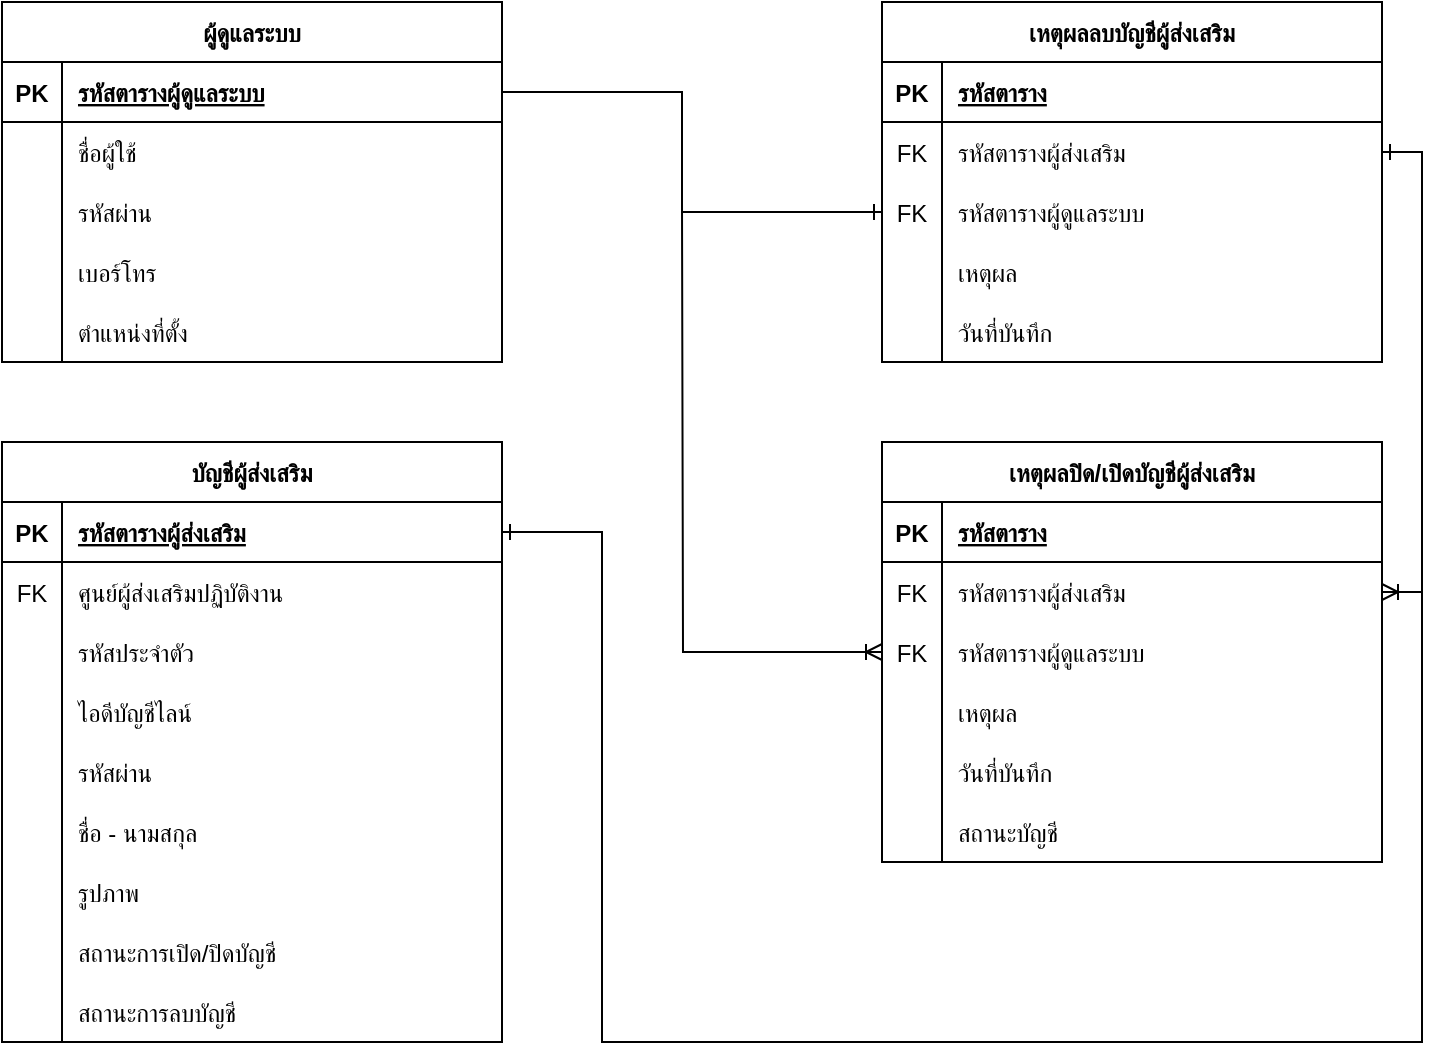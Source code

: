 <mxfile version="22.0.4" type="google">
  <diagram name="หน้า-1" id="vJ8w_br-LeDc2w25tBK_">
    <mxGraphModel grid="1" page="1" gridSize="10" guides="1" tooltips="1" connect="1" arrows="1" fold="1" pageScale="1" pageWidth="827" pageHeight="1169" math="0" shadow="0">
      <root>
        <mxCell id="0" />
        <mxCell id="1" parent="0" />
        <mxCell id="0-snoBJCBme-GuLHDkB3-1" value="ผู้ดูแลระบบ" style="shape=table;startSize=30;container=1;collapsible=1;childLayout=tableLayout;fixedRows=1;rowLines=0;fontStyle=1;align=center;resizeLast=1;" vertex="1" parent="1">
          <mxGeometry x="20" y="-480" width="250" height="180" as="geometry" />
        </mxCell>
        <mxCell id="0-snoBJCBme-GuLHDkB3-2" value="" style="shape=partialRectangle;collapsible=0;dropTarget=0;pointerEvents=0;fillColor=none;points=[[0,0.5],[1,0.5]];portConstraint=eastwest;top=0;left=0;right=0;bottom=1;" vertex="1" parent="0-snoBJCBme-GuLHDkB3-1">
          <mxGeometry y="30" width="250" height="30" as="geometry" />
        </mxCell>
        <mxCell id="0-snoBJCBme-GuLHDkB3-3" value="PK" style="shape=partialRectangle;overflow=hidden;connectable=0;fillColor=none;top=0;left=0;bottom=0;right=0;fontStyle=1;" vertex="1" parent="0-snoBJCBme-GuLHDkB3-2">
          <mxGeometry width="30" height="30" as="geometry">
            <mxRectangle width="30" height="30" as="alternateBounds" />
          </mxGeometry>
        </mxCell>
        <mxCell id="0-snoBJCBme-GuLHDkB3-4" value="รหัสตารางผู้ดูแลระบบ" style="shape=partialRectangle;overflow=hidden;connectable=0;fillColor=none;top=0;left=0;bottom=0;right=0;align=left;spacingLeft=6;fontStyle=5;" vertex="1" parent="0-snoBJCBme-GuLHDkB3-2">
          <mxGeometry x="30" width="220" height="30" as="geometry">
            <mxRectangle width="220" height="30" as="alternateBounds" />
          </mxGeometry>
        </mxCell>
        <mxCell id="0-snoBJCBme-GuLHDkB3-5" value="" style="shape=partialRectangle;collapsible=0;dropTarget=0;pointerEvents=0;fillColor=none;points=[[0,0.5],[1,0.5]];portConstraint=eastwest;top=0;left=0;right=0;bottom=0;" vertex="1" parent="0-snoBJCBme-GuLHDkB3-1">
          <mxGeometry y="60" width="250" height="30" as="geometry" />
        </mxCell>
        <mxCell id="0-snoBJCBme-GuLHDkB3-6" value="" style="shape=partialRectangle;overflow=hidden;connectable=0;fillColor=none;top=0;left=0;bottom=0;right=0;" vertex="1" parent="0-snoBJCBme-GuLHDkB3-5">
          <mxGeometry width="30" height="30" as="geometry">
            <mxRectangle width="30" height="30" as="alternateBounds" />
          </mxGeometry>
        </mxCell>
        <mxCell id="0-snoBJCBme-GuLHDkB3-7" value="ชื่อผู้ใช้" style="shape=partialRectangle;overflow=hidden;connectable=0;fillColor=none;top=0;left=0;bottom=0;right=0;align=left;spacingLeft=6;" vertex="1" parent="0-snoBJCBme-GuLHDkB3-5">
          <mxGeometry x="30" width="220" height="30" as="geometry">
            <mxRectangle width="220" height="30" as="alternateBounds" />
          </mxGeometry>
        </mxCell>
        <mxCell id="0-snoBJCBme-GuLHDkB3-8" style="shape=partialRectangle;collapsible=0;dropTarget=0;pointerEvents=0;fillColor=none;points=[[0,0.5],[1,0.5]];portConstraint=eastwest;top=0;left=0;right=0;bottom=0;" vertex="1" parent="0-snoBJCBme-GuLHDkB3-1">
          <mxGeometry y="90" width="250" height="30" as="geometry" />
        </mxCell>
        <mxCell id="0-snoBJCBme-GuLHDkB3-9" value="" style="shape=partialRectangle;overflow=hidden;connectable=0;fillColor=none;top=0;left=0;bottom=0;right=0;" vertex="1" parent="0-snoBJCBme-GuLHDkB3-8">
          <mxGeometry width="30" height="30" as="geometry">
            <mxRectangle width="30" height="30" as="alternateBounds" />
          </mxGeometry>
        </mxCell>
        <mxCell id="0-snoBJCBme-GuLHDkB3-10" value="รหัสผ่าน" style="shape=partialRectangle;overflow=hidden;connectable=0;fillColor=none;top=0;left=0;bottom=0;right=0;align=left;spacingLeft=6;" vertex="1" parent="0-snoBJCBme-GuLHDkB3-8">
          <mxGeometry x="30" width="220" height="30" as="geometry">
            <mxRectangle width="220" height="30" as="alternateBounds" />
          </mxGeometry>
        </mxCell>
        <mxCell id="0-snoBJCBme-GuLHDkB3-11" style="shape=partialRectangle;collapsible=0;dropTarget=0;pointerEvents=0;fillColor=none;points=[[0,0.5],[1,0.5]];portConstraint=eastwest;top=0;left=0;right=0;bottom=0;" vertex="1" parent="0-snoBJCBme-GuLHDkB3-1">
          <mxGeometry y="120" width="250" height="30" as="geometry" />
        </mxCell>
        <mxCell id="0-snoBJCBme-GuLHDkB3-12" style="shape=partialRectangle;overflow=hidden;connectable=0;fillColor=none;top=0;left=0;bottom=0;right=0;" vertex="1" parent="0-snoBJCBme-GuLHDkB3-11">
          <mxGeometry width="30" height="30" as="geometry">
            <mxRectangle width="30" height="30" as="alternateBounds" />
          </mxGeometry>
        </mxCell>
        <mxCell id="0-snoBJCBme-GuLHDkB3-13" value="เบอร์โทร" style="shape=partialRectangle;overflow=hidden;connectable=0;fillColor=none;top=0;left=0;bottom=0;right=0;align=left;spacingLeft=6;" vertex="1" parent="0-snoBJCBme-GuLHDkB3-11">
          <mxGeometry x="30" width="220" height="30" as="geometry">
            <mxRectangle width="220" height="30" as="alternateBounds" />
          </mxGeometry>
        </mxCell>
        <mxCell id="0-snoBJCBme-GuLHDkB3-14" style="shape=partialRectangle;collapsible=0;dropTarget=0;pointerEvents=0;fillColor=none;points=[[0,0.5],[1,0.5]];portConstraint=eastwest;top=0;left=0;right=0;bottom=0;" vertex="1" parent="0-snoBJCBme-GuLHDkB3-1">
          <mxGeometry y="150" width="250" height="30" as="geometry" />
        </mxCell>
        <mxCell id="0-snoBJCBme-GuLHDkB3-15" style="shape=partialRectangle;overflow=hidden;connectable=0;fillColor=none;top=0;left=0;bottom=0;right=0;" vertex="1" parent="0-snoBJCBme-GuLHDkB3-14">
          <mxGeometry width="30" height="30" as="geometry">
            <mxRectangle width="30" height="30" as="alternateBounds" />
          </mxGeometry>
        </mxCell>
        <mxCell id="0-snoBJCBme-GuLHDkB3-16" value="ตำแหน่งที่ตั้ง" style="shape=partialRectangle;overflow=hidden;connectable=0;fillColor=none;top=0;left=0;bottom=0;right=0;align=left;spacingLeft=6;" vertex="1" parent="0-snoBJCBme-GuLHDkB3-14">
          <mxGeometry x="30" width="220" height="30" as="geometry">
            <mxRectangle width="220" height="30" as="alternateBounds" />
          </mxGeometry>
        </mxCell>
        <mxCell id="0-snoBJCBme-GuLHDkB3-17" value="เหตุผลลบบัญชีผู้ส่งเสริม" style="shape=table;startSize=30;container=1;collapsible=1;childLayout=tableLayout;fixedRows=1;rowLines=0;fontStyle=1;align=center;resizeLast=1;" vertex="1" parent="1">
          <mxGeometry x="460" y="-480" width="250" height="180" as="geometry" />
        </mxCell>
        <mxCell id="0-snoBJCBme-GuLHDkB3-18" value="" style="shape=partialRectangle;collapsible=0;dropTarget=0;pointerEvents=0;fillColor=none;points=[[0,0.5],[1,0.5]];portConstraint=eastwest;top=0;left=0;right=0;bottom=1;" vertex="1" parent="0-snoBJCBme-GuLHDkB3-17">
          <mxGeometry y="30" width="250" height="30" as="geometry" />
        </mxCell>
        <mxCell id="0-snoBJCBme-GuLHDkB3-19" value="PK" style="shape=partialRectangle;overflow=hidden;connectable=0;fillColor=none;top=0;left=0;bottom=0;right=0;fontStyle=1;" vertex="1" parent="0-snoBJCBme-GuLHDkB3-18">
          <mxGeometry width="30" height="30" as="geometry">
            <mxRectangle width="30" height="30" as="alternateBounds" />
          </mxGeometry>
        </mxCell>
        <mxCell id="0-snoBJCBme-GuLHDkB3-20" value="รหัสตาราง" style="shape=partialRectangle;overflow=hidden;connectable=0;fillColor=none;top=0;left=0;bottom=0;right=0;align=left;spacingLeft=6;fontStyle=5;" vertex="1" parent="0-snoBJCBme-GuLHDkB3-18">
          <mxGeometry x="30" width="220" height="30" as="geometry">
            <mxRectangle width="220" height="30" as="alternateBounds" />
          </mxGeometry>
        </mxCell>
        <mxCell id="0-snoBJCBme-GuLHDkB3-21" value="" style="shape=partialRectangle;collapsible=0;dropTarget=0;pointerEvents=0;fillColor=none;points=[[0,0.5],[1,0.5]];portConstraint=eastwest;top=0;left=0;right=0;bottom=0;" vertex="1" parent="0-snoBJCBme-GuLHDkB3-17">
          <mxGeometry y="60" width="250" height="30" as="geometry" />
        </mxCell>
        <mxCell id="0-snoBJCBme-GuLHDkB3-22" value="FK" style="shape=partialRectangle;overflow=hidden;connectable=0;fillColor=none;top=0;left=0;bottom=0;right=0;" vertex="1" parent="0-snoBJCBme-GuLHDkB3-21">
          <mxGeometry width="30" height="30" as="geometry">
            <mxRectangle width="30" height="30" as="alternateBounds" />
          </mxGeometry>
        </mxCell>
        <mxCell id="0-snoBJCBme-GuLHDkB3-23" value="รหัสตารางผู้ส่งเสริม" style="shape=partialRectangle;overflow=hidden;connectable=0;fillColor=none;top=0;left=0;bottom=0;right=0;align=left;spacingLeft=6;" vertex="1" parent="0-snoBJCBme-GuLHDkB3-21">
          <mxGeometry x="30" width="220" height="30" as="geometry">
            <mxRectangle width="220" height="30" as="alternateBounds" />
          </mxGeometry>
        </mxCell>
        <mxCell id="0-snoBJCBme-GuLHDkB3-24" style="shape=partialRectangle;collapsible=0;dropTarget=0;pointerEvents=0;fillColor=none;points=[[0,0.5],[1,0.5]];portConstraint=eastwest;top=0;left=0;right=0;bottom=0;" vertex="1" parent="0-snoBJCBme-GuLHDkB3-17">
          <mxGeometry y="90" width="250" height="30" as="geometry" />
        </mxCell>
        <mxCell id="0-snoBJCBme-GuLHDkB3-25" value="FK" style="shape=partialRectangle;overflow=hidden;connectable=0;fillColor=none;top=0;left=0;bottom=0;right=0;" vertex="1" parent="0-snoBJCBme-GuLHDkB3-24">
          <mxGeometry width="30" height="30" as="geometry">
            <mxRectangle width="30" height="30" as="alternateBounds" />
          </mxGeometry>
        </mxCell>
        <mxCell id="0-snoBJCBme-GuLHDkB3-26" value="รหัสตารางผู้ดูแลระบบ" style="shape=partialRectangle;overflow=hidden;connectable=0;fillColor=none;top=0;left=0;bottom=0;right=0;align=left;spacingLeft=6;" vertex="1" parent="0-snoBJCBme-GuLHDkB3-24">
          <mxGeometry x="30" width="220" height="30" as="geometry">
            <mxRectangle width="220" height="30" as="alternateBounds" />
          </mxGeometry>
        </mxCell>
        <mxCell id="0-snoBJCBme-GuLHDkB3-27" style="shape=partialRectangle;collapsible=0;dropTarget=0;pointerEvents=0;fillColor=none;points=[[0,0.5],[1,0.5]];portConstraint=eastwest;top=0;left=0;right=0;bottom=0;" vertex="1" parent="0-snoBJCBme-GuLHDkB3-17">
          <mxGeometry y="120" width="250" height="30" as="geometry" />
        </mxCell>
        <mxCell id="0-snoBJCBme-GuLHDkB3-28" style="shape=partialRectangle;overflow=hidden;connectable=0;fillColor=none;top=0;left=0;bottom=0;right=0;" vertex="1" parent="0-snoBJCBme-GuLHDkB3-27">
          <mxGeometry width="30" height="30" as="geometry">
            <mxRectangle width="30" height="30" as="alternateBounds" />
          </mxGeometry>
        </mxCell>
        <mxCell id="0-snoBJCBme-GuLHDkB3-29" value="เหตุผล" style="shape=partialRectangle;overflow=hidden;connectable=0;fillColor=none;top=0;left=0;bottom=0;right=0;align=left;spacingLeft=6;" vertex="1" parent="0-snoBJCBme-GuLHDkB3-27">
          <mxGeometry x="30" width="220" height="30" as="geometry">
            <mxRectangle width="220" height="30" as="alternateBounds" />
          </mxGeometry>
        </mxCell>
        <mxCell id="0-snoBJCBme-GuLHDkB3-30" style="shape=partialRectangle;collapsible=0;dropTarget=0;pointerEvents=0;fillColor=none;points=[[0,0.5],[1,0.5]];portConstraint=eastwest;top=0;left=0;right=0;bottom=0;" vertex="1" parent="0-snoBJCBme-GuLHDkB3-17">
          <mxGeometry y="150" width="250" height="30" as="geometry" />
        </mxCell>
        <mxCell id="0-snoBJCBme-GuLHDkB3-31" style="shape=partialRectangle;overflow=hidden;connectable=0;fillColor=none;top=0;left=0;bottom=0;right=0;" vertex="1" parent="0-snoBJCBme-GuLHDkB3-30">
          <mxGeometry width="30" height="30" as="geometry">
            <mxRectangle width="30" height="30" as="alternateBounds" />
          </mxGeometry>
        </mxCell>
        <mxCell id="0-snoBJCBme-GuLHDkB3-32" value="วันที่บันทึก" style="shape=partialRectangle;overflow=hidden;connectable=0;fillColor=none;top=0;left=0;bottom=0;right=0;align=left;spacingLeft=6;" vertex="1" parent="0-snoBJCBme-GuLHDkB3-30">
          <mxGeometry x="30" width="220" height="30" as="geometry">
            <mxRectangle width="220" height="30" as="alternateBounds" />
          </mxGeometry>
        </mxCell>
        <mxCell id="0-snoBJCBme-GuLHDkB3-33" value="เหตุผลปิด/เปิดบัญชีผู้ส่งเสริม" style="shape=table;startSize=30;container=1;collapsible=1;childLayout=tableLayout;fixedRows=1;rowLines=0;fontStyle=1;align=center;resizeLast=1;" vertex="1" parent="1">
          <mxGeometry x="460" y="-260" width="250" height="210" as="geometry" />
        </mxCell>
        <mxCell id="0-snoBJCBme-GuLHDkB3-34" value="" style="shape=partialRectangle;collapsible=0;dropTarget=0;pointerEvents=0;fillColor=none;points=[[0,0.5],[1,0.5]];portConstraint=eastwest;top=0;left=0;right=0;bottom=1;" vertex="1" parent="0-snoBJCBme-GuLHDkB3-33">
          <mxGeometry y="30" width="250" height="30" as="geometry" />
        </mxCell>
        <mxCell id="0-snoBJCBme-GuLHDkB3-35" value="PK" style="shape=partialRectangle;overflow=hidden;connectable=0;fillColor=none;top=0;left=0;bottom=0;right=0;fontStyle=1;" vertex="1" parent="0-snoBJCBme-GuLHDkB3-34">
          <mxGeometry width="30" height="30" as="geometry">
            <mxRectangle width="30" height="30" as="alternateBounds" />
          </mxGeometry>
        </mxCell>
        <mxCell id="0-snoBJCBme-GuLHDkB3-36" value="รหัสตาราง" style="shape=partialRectangle;overflow=hidden;connectable=0;fillColor=none;top=0;left=0;bottom=0;right=0;align=left;spacingLeft=6;fontStyle=5;" vertex="1" parent="0-snoBJCBme-GuLHDkB3-34">
          <mxGeometry x="30" width="220" height="30" as="geometry">
            <mxRectangle width="220" height="30" as="alternateBounds" />
          </mxGeometry>
        </mxCell>
        <mxCell id="0-snoBJCBme-GuLHDkB3-37" value="" style="shape=partialRectangle;collapsible=0;dropTarget=0;pointerEvents=0;fillColor=none;points=[[0,0.5],[1,0.5]];portConstraint=eastwest;top=0;left=0;right=0;bottom=0;" vertex="1" parent="0-snoBJCBme-GuLHDkB3-33">
          <mxGeometry y="60" width="250" height="30" as="geometry" />
        </mxCell>
        <mxCell id="0-snoBJCBme-GuLHDkB3-38" value="FK" style="shape=partialRectangle;overflow=hidden;connectable=0;fillColor=none;top=0;left=0;bottom=0;right=0;" vertex="1" parent="0-snoBJCBme-GuLHDkB3-37">
          <mxGeometry width="30" height="30" as="geometry">
            <mxRectangle width="30" height="30" as="alternateBounds" />
          </mxGeometry>
        </mxCell>
        <mxCell id="0-snoBJCBme-GuLHDkB3-39" value="รหัสตารางผู้ส่งเสริม" style="shape=partialRectangle;overflow=hidden;connectable=0;fillColor=none;top=0;left=0;bottom=0;right=0;align=left;spacingLeft=6;" vertex="1" parent="0-snoBJCBme-GuLHDkB3-37">
          <mxGeometry x="30" width="220" height="30" as="geometry">
            <mxRectangle width="220" height="30" as="alternateBounds" />
          </mxGeometry>
        </mxCell>
        <mxCell id="0-snoBJCBme-GuLHDkB3-40" style="shape=partialRectangle;collapsible=0;dropTarget=0;pointerEvents=0;fillColor=none;points=[[0,0.5],[1,0.5]];portConstraint=eastwest;top=0;left=0;right=0;bottom=0;" vertex="1" parent="0-snoBJCBme-GuLHDkB3-33">
          <mxGeometry y="90" width="250" height="30" as="geometry" />
        </mxCell>
        <mxCell id="0-snoBJCBme-GuLHDkB3-41" value="FK" style="shape=partialRectangle;overflow=hidden;connectable=0;fillColor=none;top=0;left=0;bottom=0;right=0;" vertex="1" parent="0-snoBJCBme-GuLHDkB3-40">
          <mxGeometry width="30" height="30" as="geometry">
            <mxRectangle width="30" height="30" as="alternateBounds" />
          </mxGeometry>
        </mxCell>
        <mxCell id="0-snoBJCBme-GuLHDkB3-42" value="รหัสตารางผู้ดูแลระบบ" style="shape=partialRectangle;overflow=hidden;connectable=0;fillColor=none;top=0;left=0;bottom=0;right=0;align=left;spacingLeft=6;" vertex="1" parent="0-snoBJCBme-GuLHDkB3-40">
          <mxGeometry x="30" width="220" height="30" as="geometry">
            <mxRectangle width="220" height="30" as="alternateBounds" />
          </mxGeometry>
        </mxCell>
        <mxCell id="0-snoBJCBme-GuLHDkB3-43" style="shape=partialRectangle;collapsible=0;dropTarget=0;pointerEvents=0;fillColor=none;points=[[0,0.5],[1,0.5]];portConstraint=eastwest;top=0;left=0;right=0;bottom=0;" vertex="1" parent="0-snoBJCBme-GuLHDkB3-33">
          <mxGeometry y="120" width="250" height="30" as="geometry" />
        </mxCell>
        <mxCell id="0-snoBJCBme-GuLHDkB3-44" style="shape=partialRectangle;overflow=hidden;connectable=0;fillColor=none;top=0;left=0;bottom=0;right=0;" vertex="1" parent="0-snoBJCBme-GuLHDkB3-43">
          <mxGeometry width="30" height="30" as="geometry">
            <mxRectangle width="30" height="30" as="alternateBounds" />
          </mxGeometry>
        </mxCell>
        <mxCell id="0-snoBJCBme-GuLHDkB3-45" value="เหตุผล" style="shape=partialRectangle;overflow=hidden;connectable=0;fillColor=none;top=0;left=0;bottom=0;right=0;align=left;spacingLeft=6;" vertex="1" parent="0-snoBJCBme-GuLHDkB3-43">
          <mxGeometry x="30" width="220" height="30" as="geometry">
            <mxRectangle width="220" height="30" as="alternateBounds" />
          </mxGeometry>
        </mxCell>
        <mxCell id="0-snoBJCBme-GuLHDkB3-46" style="shape=partialRectangle;collapsible=0;dropTarget=0;pointerEvents=0;fillColor=none;points=[[0,0.5],[1,0.5]];portConstraint=eastwest;top=0;left=0;right=0;bottom=0;" vertex="1" parent="0-snoBJCBme-GuLHDkB3-33">
          <mxGeometry y="150" width="250" height="30" as="geometry" />
        </mxCell>
        <mxCell id="0-snoBJCBme-GuLHDkB3-47" style="shape=partialRectangle;overflow=hidden;connectable=0;fillColor=none;top=0;left=0;bottom=0;right=0;" vertex="1" parent="0-snoBJCBme-GuLHDkB3-46">
          <mxGeometry width="30" height="30" as="geometry">
            <mxRectangle width="30" height="30" as="alternateBounds" />
          </mxGeometry>
        </mxCell>
        <mxCell id="0-snoBJCBme-GuLHDkB3-48" value="วันที่บันทึก" style="shape=partialRectangle;overflow=hidden;connectable=0;fillColor=none;top=0;left=0;bottom=0;right=0;align=left;spacingLeft=6;" vertex="1" parent="0-snoBJCBme-GuLHDkB3-46">
          <mxGeometry x="30" width="220" height="30" as="geometry">
            <mxRectangle width="220" height="30" as="alternateBounds" />
          </mxGeometry>
        </mxCell>
        <mxCell id="0-snoBJCBme-GuLHDkB3-49" style="shape=partialRectangle;collapsible=0;dropTarget=0;pointerEvents=0;fillColor=none;points=[[0,0.5],[1,0.5]];portConstraint=eastwest;top=0;left=0;right=0;bottom=0;" vertex="1" parent="0-snoBJCBme-GuLHDkB3-33">
          <mxGeometry y="180" width="250" height="30" as="geometry" />
        </mxCell>
        <mxCell id="0-snoBJCBme-GuLHDkB3-50" style="shape=partialRectangle;overflow=hidden;connectable=0;fillColor=none;top=0;left=0;bottom=0;right=0;" vertex="1" parent="0-snoBJCBme-GuLHDkB3-49">
          <mxGeometry width="30" height="30" as="geometry">
            <mxRectangle width="30" height="30" as="alternateBounds" />
          </mxGeometry>
        </mxCell>
        <mxCell id="0-snoBJCBme-GuLHDkB3-51" value="สถานะบัญชี" style="shape=partialRectangle;overflow=hidden;connectable=0;fillColor=none;top=0;left=0;bottom=0;right=0;align=left;spacingLeft=6;" vertex="1" parent="0-snoBJCBme-GuLHDkB3-49">
          <mxGeometry x="30" width="220" height="30" as="geometry">
            <mxRectangle width="220" height="30" as="alternateBounds" />
          </mxGeometry>
        </mxCell>
        <mxCell id="0-snoBJCBme-GuLHDkB3-52" value="บัญชีผู้ส่งเสริม" style="shape=table;startSize=30;container=1;collapsible=1;childLayout=tableLayout;fixedRows=1;rowLines=0;fontStyle=1;align=center;resizeLast=1;" vertex="1" parent="1">
          <mxGeometry x="20" y="-260" width="250" height="300" as="geometry" />
        </mxCell>
        <mxCell id="0-snoBJCBme-GuLHDkB3-53" value="" style="shape=partialRectangle;collapsible=0;dropTarget=0;pointerEvents=0;fillColor=none;points=[[0,0.5],[1,0.5]];portConstraint=eastwest;top=0;left=0;right=0;bottom=1;" vertex="1" parent="0-snoBJCBme-GuLHDkB3-52">
          <mxGeometry y="30" width="250" height="30" as="geometry" />
        </mxCell>
        <mxCell id="0-snoBJCBme-GuLHDkB3-54" value="PK" style="shape=partialRectangle;overflow=hidden;connectable=0;fillColor=none;top=0;left=0;bottom=0;right=0;fontStyle=1;" vertex="1" parent="0-snoBJCBme-GuLHDkB3-53">
          <mxGeometry width="30" height="30" as="geometry">
            <mxRectangle width="30" height="30" as="alternateBounds" />
          </mxGeometry>
        </mxCell>
        <mxCell id="0-snoBJCBme-GuLHDkB3-55" value="รหัสตารางผู้ส่งเสริม" style="shape=partialRectangle;overflow=hidden;connectable=0;fillColor=none;top=0;left=0;bottom=0;right=0;align=left;spacingLeft=6;fontStyle=5;" vertex="1" parent="0-snoBJCBme-GuLHDkB3-53">
          <mxGeometry x="30" width="220" height="30" as="geometry">
            <mxRectangle width="220" height="30" as="alternateBounds" />
          </mxGeometry>
        </mxCell>
        <mxCell id="0-snoBJCBme-GuLHDkB3-56" value="" style="shape=partialRectangle;collapsible=0;dropTarget=0;pointerEvents=0;fillColor=none;points=[[0,0.5],[1,0.5]];portConstraint=eastwest;top=0;left=0;right=0;bottom=0;" vertex="1" parent="0-snoBJCBme-GuLHDkB3-52">
          <mxGeometry y="60" width="250" height="30" as="geometry" />
        </mxCell>
        <mxCell id="0-snoBJCBme-GuLHDkB3-57" value="FK" style="shape=partialRectangle;overflow=hidden;connectable=0;fillColor=none;top=0;left=0;bottom=0;right=0;" vertex="1" parent="0-snoBJCBme-GuLHDkB3-56">
          <mxGeometry width="30" height="30" as="geometry">
            <mxRectangle width="30" height="30" as="alternateBounds" />
          </mxGeometry>
        </mxCell>
        <mxCell id="0-snoBJCBme-GuLHDkB3-58" value="ศูนย์ผู้ส่งเสริมปฏิบัติงาน" style="shape=partialRectangle;overflow=hidden;connectable=0;fillColor=none;top=0;left=0;bottom=0;right=0;align=left;spacingLeft=6;" vertex="1" parent="0-snoBJCBme-GuLHDkB3-56">
          <mxGeometry x="30" width="220" height="30" as="geometry">
            <mxRectangle width="220" height="30" as="alternateBounds" />
          </mxGeometry>
        </mxCell>
        <mxCell id="0-snoBJCBme-GuLHDkB3-59" style="shape=partialRectangle;collapsible=0;dropTarget=0;pointerEvents=0;fillColor=none;points=[[0,0.5],[1,0.5]];portConstraint=eastwest;top=0;left=0;right=0;bottom=0;" vertex="1" parent="0-snoBJCBme-GuLHDkB3-52">
          <mxGeometry y="90" width="250" height="30" as="geometry" />
        </mxCell>
        <mxCell id="0-snoBJCBme-GuLHDkB3-60" style="shape=partialRectangle;overflow=hidden;connectable=0;fillColor=none;top=0;left=0;bottom=0;right=0;" vertex="1" parent="0-snoBJCBme-GuLHDkB3-59">
          <mxGeometry width="30" height="30" as="geometry">
            <mxRectangle width="30" height="30" as="alternateBounds" />
          </mxGeometry>
        </mxCell>
        <mxCell id="0-snoBJCBme-GuLHDkB3-61" value="รหัสประจำตัว" style="shape=partialRectangle;overflow=hidden;connectable=0;fillColor=none;top=0;left=0;bottom=0;right=0;align=left;spacingLeft=6;" vertex="1" parent="0-snoBJCBme-GuLHDkB3-59">
          <mxGeometry x="30" width="220" height="30" as="geometry">
            <mxRectangle width="220" height="30" as="alternateBounds" />
          </mxGeometry>
        </mxCell>
        <mxCell id="0-snoBJCBme-GuLHDkB3-62" style="shape=partialRectangle;collapsible=0;dropTarget=0;pointerEvents=0;fillColor=none;points=[[0,0.5],[1,0.5]];portConstraint=eastwest;top=0;left=0;right=0;bottom=0;" vertex="1" parent="0-snoBJCBme-GuLHDkB3-52">
          <mxGeometry y="120" width="250" height="30" as="geometry" />
        </mxCell>
        <mxCell id="0-snoBJCBme-GuLHDkB3-63" style="shape=partialRectangle;overflow=hidden;connectable=0;fillColor=none;top=0;left=0;bottom=0;right=0;" vertex="1" parent="0-snoBJCBme-GuLHDkB3-62">
          <mxGeometry width="30" height="30" as="geometry">
            <mxRectangle width="30" height="30" as="alternateBounds" />
          </mxGeometry>
        </mxCell>
        <mxCell id="0-snoBJCBme-GuLHDkB3-64" value="ไอดีบัญชีไลน์" style="shape=partialRectangle;overflow=hidden;connectable=0;fillColor=none;top=0;left=0;bottom=0;right=0;align=left;spacingLeft=6;" vertex="1" parent="0-snoBJCBme-GuLHDkB3-62">
          <mxGeometry x="30" width="220" height="30" as="geometry">
            <mxRectangle width="220" height="30" as="alternateBounds" />
          </mxGeometry>
        </mxCell>
        <mxCell id="0-snoBJCBme-GuLHDkB3-65" style="shape=partialRectangle;collapsible=0;dropTarget=0;pointerEvents=0;fillColor=none;points=[[0,0.5],[1,0.5]];portConstraint=eastwest;top=0;left=0;right=0;bottom=0;" vertex="1" parent="0-snoBJCBme-GuLHDkB3-52">
          <mxGeometry y="150" width="250" height="30" as="geometry" />
        </mxCell>
        <mxCell id="0-snoBJCBme-GuLHDkB3-66" style="shape=partialRectangle;overflow=hidden;connectable=0;fillColor=none;top=0;left=0;bottom=0;right=0;" vertex="1" parent="0-snoBJCBme-GuLHDkB3-65">
          <mxGeometry width="30" height="30" as="geometry">
            <mxRectangle width="30" height="30" as="alternateBounds" />
          </mxGeometry>
        </mxCell>
        <mxCell id="0-snoBJCBme-GuLHDkB3-67" value="รหัสผ่าน" style="shape=partialRectangle;overflow=hidden;connectable=0;fillColor=none;top=0;left=0;bottom=0;right=0;align=left;spacingLeft=6;" vertex="1" parent="0-snoBJCBme-GuLHDkB3-65">
          <mxGeometry x="30" width="220" height="30" as="geometry">
            <mxRectangle width="220" height="30" as="alternateBounds" />
          </mxGeometry>
        </mxCell>
        <mxCell id="0-snoBJCBme-GuLHDkB3-68" style="shape=partialRectangle;collapsible=0;dropTarget=0;pointerEvents=0;fillColor=none;points=[[0,0.5],[1,0.5]];portConstraint=eastwest;top=0;left=0;right=0;bottom=0;" vertex="1" parent="0-snoBJCBme-GuLHDkB3-52">
          <mxGeometry y="180" width="250" height="30" as="geometry" />
        </mxCell>
        <mxCell id="0-snoBJCBme-GuLHDkB3-69" value="" style="shape=partialRectangle;overflow=hidden;connectable=0;fillColor=none;top=0;left=0;bottom=0;right=0;" vertex="1" parent="0-snoBJCBme-GuLHDkB3-68">
          <mxGeometry width="30" height="30" as="geometry">
            <mxRectangle width="30" height="30" as="alternateBounds" />
          </mxGeometry>
        </mxCell>
        <mxCell id="0-snoBJCBme-GuLHDkB3-70" value="ชื่อ - นามสกุล" style="shape=partialRectangle;overflow=hidden;connectable=0;fillColor=none;top=0;left=0;bottom=0;right=0;align=left;spacingLeft=6;" vertex="1" parent="0-snoBJCBme-GuLHDkB3-68">
          <mxGeometry x="30" width="220" height="30" as="geometry">
            <mxRectangle width="220" height="30" as="alternateBounds" />
          </mxGeometry>
        </mxCell>
        <mxCell id="0-snoBJCBme-GuLHDkB3-71" style="shape=partialRectangle;collapsible=0;dropTarget=0;pointerEvents=0;fillColor=none;points=[[0,0.5],[1,0.5]];portConstraint=eastwest;top=0;left=0;right=0;bottom=0;" vertex="1" parent="0-snoBJCBme-GuLHDkB3-52">
          <mxGeometry y="210" width="250" height="30" as="geometry" />
        </mxCell>
        <mxCell id="0-snoBJCBme-GuLHDkB3-72" style="shape=partialRectangle;overflow=hidden;connectable=0;fillColor=none;top=0;left=0;bottom=0;right=0;" vertex="1" parent="0-snoBJCBme-GuLHDkB3-71">
          <mxGeometry width="30" height="30" as="geometry">
            <mxRectangle width="30" height="30" as="alternateBounds" />
          </mxGeometry>
        </mxCell>
        <mxCell id="0-snoBJCBme-GuLHDkB3-73" value="รูปภาพ" style="shape=partialRectangle;overflow=hidden;connectable=0;fillColor=none;top=0;left=0;bottom=0;right=0;align=left;spacingLeft=6;" vertex="1" parent="0-snoBJCBme-GuLHDkB3-71">
          <mxGeometry x="30" width="220" height="30" as="geometry">
            <mxRectangle width="220" height="30" as="alternateBounds" />
          </mxGeometry>
        </mxCell>
        <mxCell id="0-snoBJCBme-GuLHDkB3-74" style="shape=partialRectangle;collapsible=0;dropTarget=0;pointerEvents=0;fillColor=none;points=[[0,0.5],[1,0.5]];portConstraint=eastwest;top=0;left=0;right=0;bottom=0;" vertex="1" parent="0-snoBJCBme-GuLHDkB3-52">
          <mxGeometry y="240" width="250" height="30" as="geometry" />
        </mxCell>
        <mxCell id="0-snoBJCBme-GuLHDkB3-75" style="shape=partialRectangle;overflow=hidden;connectable=0;fillColor=none;top=0;left=0;bottom=0;right=0;" vertex="1" parent="0-snoBJCBme-GuLHDkB3-74">
          <mxGeometry width="30" height="30" as="geometry">
            <mxRectangle width="30" height="30" as="alternateBounds" />
          </mxGeometry>
        </mxCell>
        <mxCell id="0-snoBJCBme-GuLHDkB3-76" value="สถานะการเปิด/ปิดบัญชี" style="shape=partialRectangle;overflow=hidden;connectable=0;fillColor=none;top=0;left=0;bottom=0;right=0;align=left;spacingLeft=6;" vertex="1" parent="0-snoBJCBme-GuLHDkB3-74">
          <mxGeometry x="30" width="220" height="30" as="geometry">
            <mxRectangle width="220" height="30" as="alternateBounds" />
          </mxGeometry>
        </mxCell>
        <mxCell id="0-snoBJCBme-GuLHDkB3-77" style="shape=partialRectangle;collapsible=0;dropTarget=0;pointerEvents=0;fillColor=none;points=[[0,0.5],[1,0.5]];portConstraint=eastwest;top=0;left=0;right=0;bottom=0;" vertex="1" parent="0-snoBJCBme-GuLHDkB3-52">
          <mxGeometry y="270" width="250" height="30" as="geometry" />
        </mxCell>
        <mxCell id="0-snoBJCBme-GuLHDkB3-78" style="shape=partialRectangle;overflow=hidden;connectable=0;fillColor=none;top=0;left=0;bottom=0;right=0;" vertex="1" parent="0-snoBJCBme-GuLHDkB3-77">
          <mxGeometry width="30" height="30" as="geometry">
            <mxRectangle width="30" height="30" as="alternateBounds" />
          </mxGeometry>
        </mxCell>
        <mxCell id="0-snoBJCBme-GuLHDkB3-79" value="สถานะการลบบัญชี" style="shape=partialRectangle;overflow=hidden;connectable=0;fillColor=none;top=0;left=0;bottom=0;right=0;align=left;spacingLeft=6;" vertex="1" parent="0-snoBJCBme-GuLHDkB3-77">
          <mxGeometry x="30" width="220" height="30" as="geometry">
            <mxRectangle width="220" height="30" as="alternateBounds" />
          </mxGeometry>
        </mxCell>
        <mxCell id="0-snoBJCBme-GuLHDkB3-80" style="edgeStyle=orthogonalEdgeStyle;rounded=0;orthogonalLoop=1;jettySize=auto;html=1;exitX=1;exitY=0.5;exitDx=0;exitDy=0;entryX=0;entryY=0.5;entryDx=0;entryDy=0;endArrow=ERone;endFill=0;" edge="1" parent="1" source="0-snoBJCBme-GuLHDkB3-2" target="0-snoBJCBme-GuLHDkB3-24">
          <mxGeometry relative="1" as="geometry">
            <Array as="points">
              <mxPoint x="360" y="-435" />
              <mxPoint x="360" y="-375" />
            </Array>
          </mxGeometry>
        </mxCell>
        <mxCell id="0-snoBJCBme-GuLHDkB3-81" style="edgeStyle=orthogonalEdgeStyle;rounded=0;orthogonalLoop=1;jettySize=auto;html=1;exitX=0;exitY=0.5;exitDx=0;exitDy=0;endArrow=none;endFill=0;startArrow=ERoneToMany;startFill=0;" edge="1" parent="1" source="0-snoBJCBme-GuLHDkB3-40">
          <mxGeometry relative="1" as="geometry">
            <mxPoint x="360" y="-380" as="targetPoint" />
          </mxGeometry>
        </mxCell>
        <mxCell id="0-snoBJCBme-GuLHDkB3-82" style="edgeStyle=orthogonalEdgeStyle;rounded=0;orthogonalLoop=1;jettySize=auto;html=1;exitX=1;exitY=0.5;exitDx=0;exitDy=0;entryX=1;entryY=0.5;entryDx=0;entryDy=0;endArrow=ERone;endFill=0;startArrow=ERone;startFill=0;" edge="1" parent="1" source="0-snoBJCBme-GuLHDkB3-21" target="0-snoBJCBme-GuLHDkB3-53">
          <mxGeometry relative="1" as="geometry">
            <Array as="points">
              <mxPoint x="730" y="-405" />
              <mxPoint x="730" y="40" />
              <mxPoint x="320" y="40" />
              <mxPoint x="320" y="-215" />
            </Array>
          </mxGeometry>
        </mxCell>
        <mxCell id="0-snoBJCBme-GuLHDkB3-83" style="edgeStyle=orthogonalEdgeStyle;rounded=0;orthogonalLoop=1;jettySize=auto;html=1;exitX=1;exitY=0.5;exitDx=0;exitDy=0;endArrow=none;endFill=0;startArrow=ERoneToMany;startFill=0;" edge="1" parent="1" source="0-snoBJCBme-GuLHDkB3-37">
          <mxGeometry relative="1" as="geometry">
            <mxPoint x="730" y="-185" as="targetPoint" />
          </mxGeometry>
        </mxCell>
      </root>
    </mxGraphModel>
  </diagram>
</mxfile>
